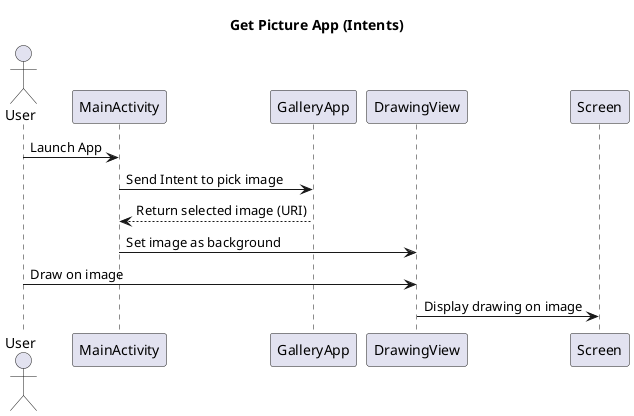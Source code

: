 @startuml
title Get Picture App (Intents)

actor User
participant MainActivity
participant GalleryApp
participant DrawingView
participant Screen

User -> MainActivity : Launch App
MainActivity -> GalleryApp : Send Intent to pick image
GalleryApp --> MainActivity : Return selected image (URI)
MainActivity -> DrawingView : Set image as background
User -> DrawingView : Draw on image
DrawingView -> Screen : Display drawing on image

@enduml
